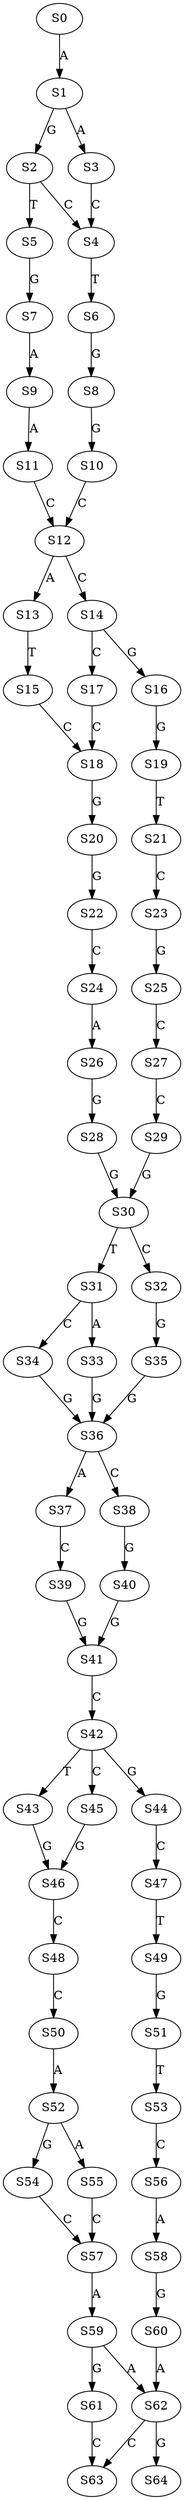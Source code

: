 strict digraph  {
	S0 -> S1 [ label = A ];
	S1 -> S2 [ label = G ];
	S1 -> S3 [ label = A ];
	S2 -> S4 [ label = C ];
	S2 -> S5 [ label = T ];
	S3 -> S4 [ label = C ];
	S4 -> S6 [ label = T ];
	S5 -> S7 [ label = G ];
	S6 -> S8 [ label = G ];
	S7 -> S9 [ label = A ];
	S8 -> S10 [ label = G ];
	S9 -> S11 [ label = A ];
	S10 -> S12 [ label = C ];
	S11 -> S12 [ label = C ];
	S12 -> S13 [ label = A ];
	S12 -> S14 [ label = C ];
	S13 -> S15 [ label = T ];
	S14 -> S16 [ label = G ];
	S14 -> S17 [ label = C ];
	S15 -> S18 [ label = C ];
	S16 -> S19 [ label = G ];
	S17 -> S18 [ label = C ];
	S18 -> S20 [ label = G ];
	S19 -> S21 [ label = T ];
	S20 -> S22 [ label = G ];
	S21 -> S23 [ label = C ];
	S22 -> S24 [ label = C ];
	S23 -> S25 [ label = G ];
	S24 -> S26 [ label = A ];
	S25 -> S27 [ label = C ];
	S26 -> S28 [ label = G ];
	S27 -> S29 [ label = C ];
	S28 -> S30 [ label = G ];
	S29 -> S30 [ label = G ];
	S30 -> S31 [ label = T ];
	S30 -> S32 [ label = C ];
	S31 -> S33 [ label = A ];
	S31 -> S34 [ label = C ];
	S32 -> S35 [ label = G ];
	S33 -> S36 [ label = G ];
	S34 -> S36 [ label = G ];
	S35 -> S36 [ label = G ];
	S36 -> S37 [ label = A ];
	S36 -> S38 [ label = C ];
	S37 -> S39 [ label = C ];
	S38 -> S40 [ label = G ];
	S39 -> S41 [ label = G ];
	S40 -> S41 [ label = G ];
	S41 -> S42 [ label = C ];
	S42 -> S43 [ label = T ];
	S42 -> S44 [ label = G ];
	S42 -> S45 [ label = C ];
	S43 -> S46 [ label = G ];
	S44 -> S47 [ label = C ];
	S45 -> S46 [ label = G ];
	S46 -> S48 [ label = C ];
	S47 -> S49 [ label = T ];
	S48 -> S50 [ label = C ];
	S49 -> S51 [ label = G ];
	S50 -> S52 [ label = A ];
	S51 -> S53 [ label = T ];
	S52 -> S54 [ label = G ];
	S52 -> S55 [ label = A ];
	S53 -> S56 [ label = C ];
	S54 -> S57 [ label = C ];
	S55 -> S57 [ label = C ];
	S56 -> S58 [ label = A ];
	S57 -> S59 [ label = A ];
	S58 -> S60 [ label = G ];
	S59 -> S61 [ label = G ];
	S59 -> S62 [ label = A ];
	S60 -> S62 [ label = A ];
	S61 -> S63 [ label = C ];
	S62 -> S64 [ label = G ];
	S62 -> S63 [ label = C ];
}
